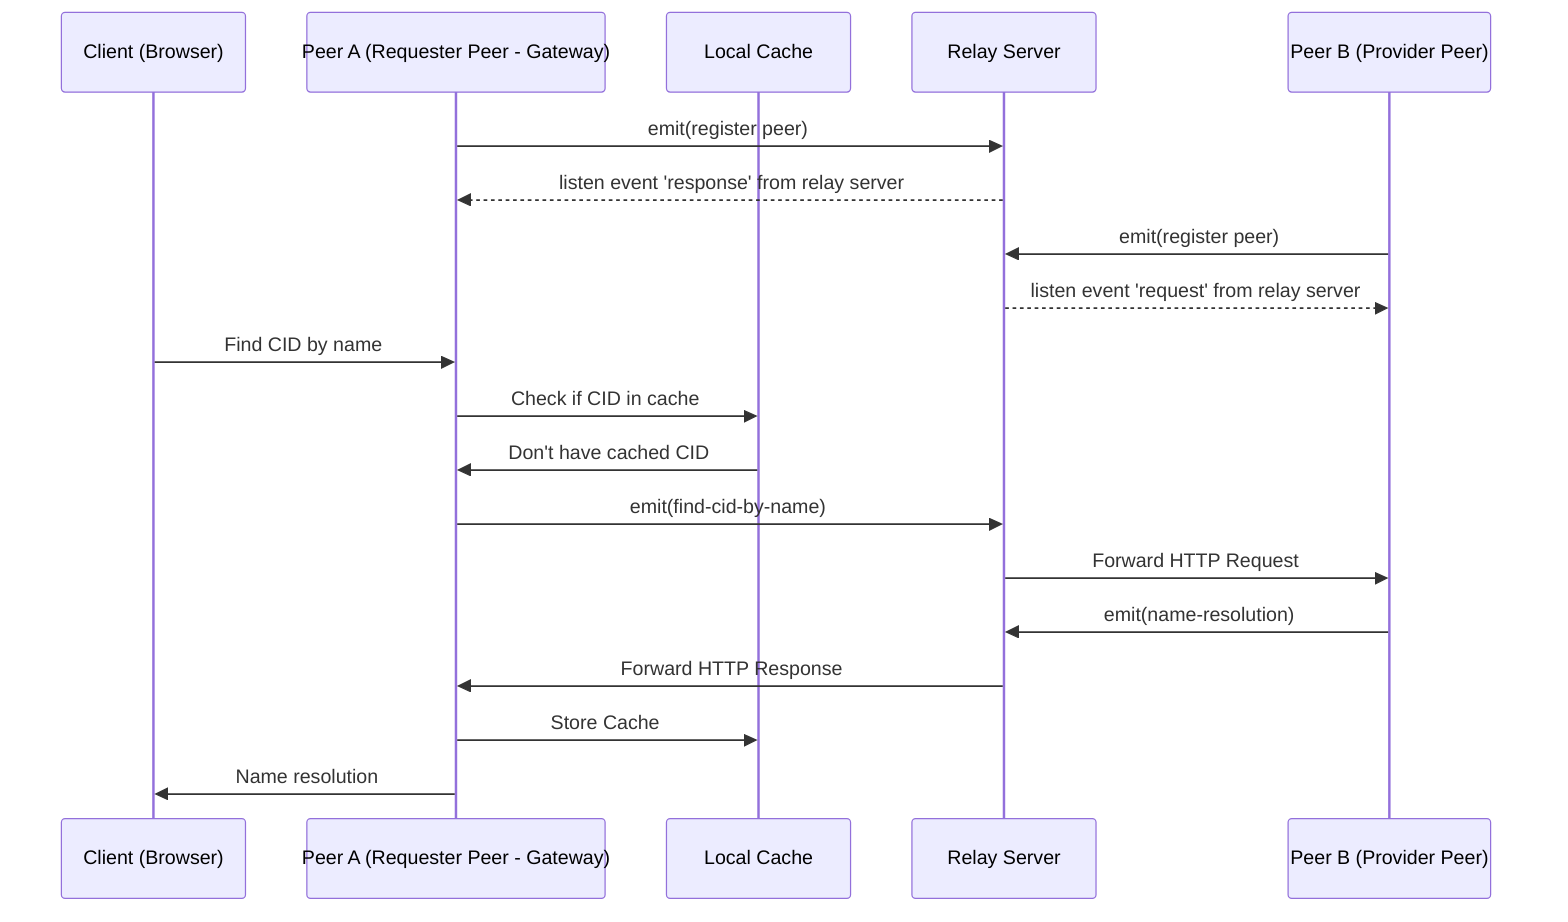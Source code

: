 sequenceDiagram
    participant Client as Client (Browser)
    participant A as Peer A (Requester Peer - Gateway)
    participant Cache as Local Cache
    participant TURN as Relay Server
    participant B as Peer B (Provider Peer)
    
    A->>TURN: emit(register peer)
    TURN-->>A: listen event 'response' from relay server
    
    B->>TURN: emit(register peer)
    TURN-->>B: listen event 'request' from relay server
    
    Client->>A: Find CID by name

    A->>Cache: Check if CID in cache
    Cache->>A: Don't have cached CID

    A->>TURN: emit(find-cid-by-name)
    TURN->>B: Forward HTTP Request
    
    B->>TURN: emit(name-resolution)
    TURN->>A: Forward HTTP Response
    A->>Cache: Store Cache
    A->>Client: Name resolution